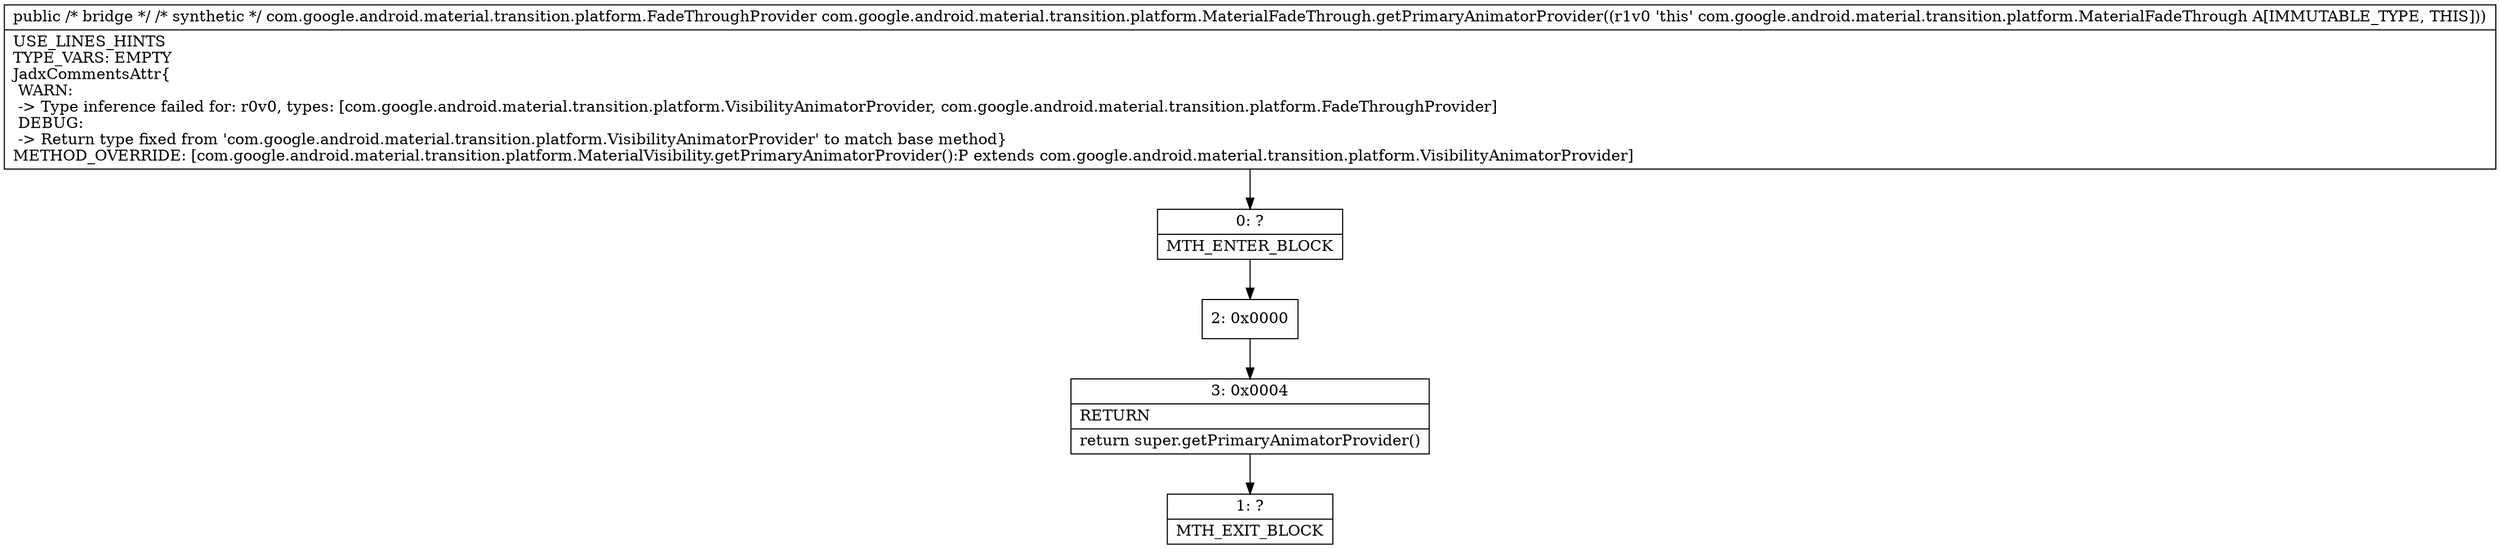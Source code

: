 digraph "CFG forcom.google.android.material.transition.platform.MaterialFadeThrough.getPrimaryAnimatorProvider()Lcom\/google\/android\/material\/transition\/platform\/VisibilityAnimatorProvider;" {
Node_0 [shape=record,label="{0\:\ ?|MTH_ENTER_BLOCK\l}"];
Node_2 [shape=record,label="{2\:\ 0x0000}"];
Node_3 [shape=record,label="{3\:\ 0x0004|RETURN\l|return super.getPrimaryAnimatorProvider()\l}"];
Node_1 [shape=record,label="{1\:\ ?|MTH_EXIT_BLOCK\l}"];
MethodNode[shape=record,label="{public \/* bridge *\/ \/* synthetic *\/ com.google.android.material.transition.platform.FadeThroughProvider com.google.android.material.transition.platform.MaterialFadeThrough.getPrimaryAnimatorProvider((r1v0 'this' com.google.android.material.transition.platform.MaterialFadeThrough A[IMMUTABLE_TYPE, THIS]))  | USE_LINES_HINTS\lTYPE_VARS: EMPTY\lJadxCommentsAttr\{\l WARN: \l \-\> Type inference failed for: r0v0, types: [com.google.android.material.transition.platform.VisibilityAnimatorProvider, com.google.android.material.transition.platform.FadeThroughProvider]\l DEBUG: \l \-\> Return type fixed from 'com.google.android.material.transition.platform.VisibilityAnimatorProvider' to match base method\}\lMETHOD_OVERRIDE: [com.google.android.material.transition.platform.MaterialVisibility.getPrimaryAnimatorProvider():P extends com.google.android.material.transition.platform.VisibilityAnimatorProvider]\l}"];
MethodNode -> Node_0;Node_0 -> Node_2;
Node_2 -> Node_3;
Node_3 -> Node_1;
}

